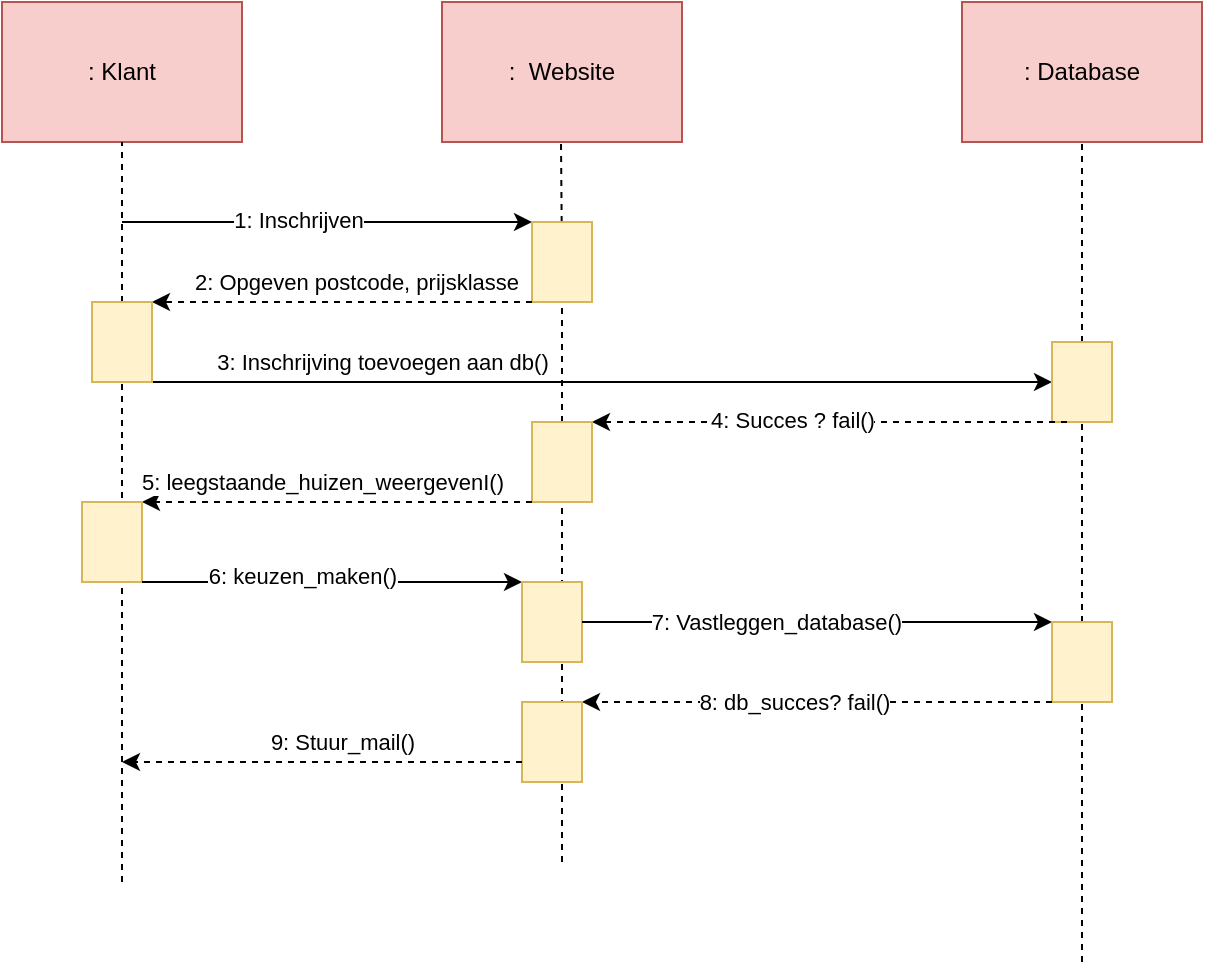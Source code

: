 <mxfile version="13.2.1" type="device"><diagram id="PH1F2WqdAwNGfJzrQwOQ" name="Page-1"><mxGraphModel dx="1422" dy="713" grid="1" gridSize="10" guides="1" tooltips="1" connect="1" arrows="1" fold="1" page="1" pageScale="1" pageWidth="827" pageHeight="1169" math="0" shadow="0"><root><mxCell id="0"/><mxCell id="1" parent="0"/><mxCell id="c299FqpN--D3TBNdD9HQ-1" value="" style="rounded=0;whiteSpace=wrap;html=1;fillColor=#f8cecc;strokeColor=#b85450;" vertex="1" parent="1"><mxGeometry x="40" y="40" width="120" height="70" as="geometry"/></mxCell><mxCell id="c299FqpN--D3TBNdD9HQ-2" value="" style="rounded=0;whiteSpace=wrap;html=1;fillColor=#f8cecc;strokeColor=#b85450;" vertex="1" parent="1"><mxGeometry x="260" y="40" width="120" height="70" as="geometry"/></mxCell><mxCell id="c299FqpN--D3TBNdD9HQ-3" value="" style="rounded=0;whiteSpace=wrap;html=1;fillColor=#f8cecc;strokeColor=#b85450;" vertex="1" parent="1"><mxGeometry x="520" y="40" width="120" height="70" as="geometry"/></mxCell><mxCell id="c299FqpN--D3TBNdD9HQ-4" value=": Klant" style="text;html=1;strokeColor=none;fillColor=none;align=center;verticalAlign=middle;whiteSpace=wrap;rounded=0;" vertex="1" parent="1"><mxGeometry x="80" y="65" width="40" height="20" as="geometry"/></mxCell><mxCell id="c299FqpN--D3TBNdD9HQ-5" value=":&amp;nbsp; Website" style="text;html=1;strokeColor=none;fillColor=none;align=center;verticalAlign=middle;whiteSpace=wrap;rounded=0;" vertex="1" parent="1"><mxGeometry x="285" y="65" width="70" height="20" as="geometry"/></mxCell><mxCell id="c299FqpN--D3TBNdD9HQ-6" value=": Database" style="text;html=1;strokeColor=none;fillColor=none;align=center;verticalAlign=middle;whiteSpace=wrap;rounded=0;" vertex="1" parent="1"><mxGeometry x="545" y="65" width="70" height="20" as="geometry"/></mxCell><mxCell id="c299FqpN--D3TBNdD9HQ-7" value="" style="endArrow=none;dashed=1;html=1;entryX=0.5;entryY=1;entryDx=0;entryDy=0;" edge="1" parent="1" source="c299FqpN--D3TBNdD9HQ-17" target="c299FqpN--D3TBNdD9HQ-1"><mxGeometry width="50" height="50" relative="1" as="geometry"><mxPoint x="100" y="410" as="sourcePoint"/><mxPoint x="440" y="340" as="targetPoint"/></mxGeometry></mxCell><mxCell id="c299FqpN--D3TBNdD9HQ-8" value="" style="endArrow=none;dashed=1;html=1;entryX=0.5;entryY=1;entryDx=0;entryDy=0;" edge="1" parent="1" source="c299FqpN--D3TBNdD9HQ-11"><mxGeometry width="50" height="50" relative="1" as="geometry"><mxPoint x="319.5" y="410" as="sourcePoint"/><mxPoint x="319.5" y="110" as="targetPoint"/></mxGeometry></mxCell><mxCell id="c299FqpN--D3TBNdD9HQ-9" value="" style="endArrow=classic;html=1;entryX=0;entryY=0;entryDx=0;entryDy=0;" edge="1" parent="1" target="c299FqpN--D3TBNdD9HQ-11"><mxGeometry width="50" height="50" relative="1" as="geometry"><mxPoint x="100" y="150" as="sourcePoint"/><mxPoint x="300" y="150" as="targetPoint"/></mxGeometry></mxCell><mxCell id="c299FqpN--D3TBNdD9HQ-10" value="1: Inschrijven" style="edgeLabel;html=1;align=center;verticalAlign=middle;resizable=0;points=[];" vertex="1" connectable="0" parent="c299FqpN--D3TBNdD9HQ-9"><mxGeometry x="-0.14" y="1" relative="1" as="geometry"><mxPoint as="offset"/></mxGeometry></mxCell><mxCell id="c299FqpN--D3TBNdD9HQ-11" value="" style="rounded=0;whiteSpace=wrap;html=1;fillColor=#fff2cc;strokeColor=#d6b656;" vertex="1" parent="1"><mxGeometry x="305" y="150" width="30" height="40" as="geometry"/></mxCell><mxCell id="c299FqpN--D3TBNdD9HQ-12" value="" style="endArrow=none;dashed=1;html=1;entryX=0.5;entryY=1;entryDx=0;entryDy=0;" edge="1" parent="1" source="c299FqpN--D3TBNdD9HQ-31" target="c299FqpN--D3TBNdD9HQ-11"><mxGeometry width="50" height="50" relative="1" as="geometry"><mxPoint x="319.5" y="410" as="sourcePoint"/><mxPoint x="319.5" y="110" as="targetPoint"/></mxGeometry></mxCell><mxCell id="c299FqpN--D3TBNdD9HQ-13" value="" style="endArrow=classic;html=1;exitX=0;exitY=1;exitDx=0;exitDy=0;dashed=1;entryX=1;entryY=0;entryDx=0;entryDy=0;" edge="1" parent="1" source="c299FqpN--D3TBNdD9HQ-11" target="c299FqpN--D3TBNdD9HQ-17"><mxGeometry width="50" height="50" relative="1" as="geometry"><mxPoint x="390" y="390" as="sourcePoint"/><mxPoint x="100" y="190" as="targetPoint"/></mxGeometry></mxCell><mxCell id="c299FqpN--D3TBNdD9HQ-14" value="2: Opgeven postcode, prijsklasse" style="edgeLabel;html=1;align=center;verticalAlign=middle;resizable=0;points=[];" vertex="1" connectable="0" parent="c299FqpN--D3TBNdD9HQ-13"><mxGeometry x="0.146" y="-4" relative="1" as="geometry"><mxPoint x="21" y="-6" as="offset"/></mxGeometry></mxCell><mxCell id="c299FqpN--D3TBNdD9HQ-15" value="" style="endArrow=classic;html=1;exitX=1;exitY=1;exitDx=0;exitDy=0;entryX=0;entryY=0.5;entryDx=0;entryDy=0;" edge="1" parent="1" source="c299FqpN--D3TBNdD9HQ-17" target="c299FqpN--D3TBNdD9HQ-26"><mxGeometry width="50" height="50" relative="1" as="geometry"><mxPoint x="390" y="390" as="sourcePoint"/><mxPoint x="300" y="230" as="targetPoint"/></mxGeometry></mxCell><mxCell id="c299FqpN--D3TBNdD9HQ-30" value="3: Inschrijving toevoegen aan db()" style="edgeLabel;html=1;align=center;verticalAlign=middle;resizable=0;points=[];" vertex="1" connectable="0" parent="c299FqpN--D3TBNdD9HQ-15"><mxGeometry x="-0.382" y="1" relative="1" as="geometry"><mxPoint x="-24" y="-9" as="offset"/></mxGeometry></mxCell><mxCell id="c299FqpN--D3TBNdD9HQ-17" value="" style="rounded=0;whiteSpace=wrap;html=1;fillColor=#fff2cc;strokeColor=#d6b656;" vertex="1" parent="1"><mxGeometry x="85" y="190" width="30" height="40" as="geometry"/></mxCell><mxCell id="c299FqpN--D3TBNdD9HQ-18" value="" style="endArrow=none;dashed=1;html=1;entryX=0.5;entryY=1;entryDx=0;entryDy=0;" edge="1" parent="1" target="c299FqpN--D3TBNdD9HQ-17"><mxGeometry width="50" height="50" relative="1" as="geometry"><mxPoint x="100" y="480" as="sourcePoint"/><mxPoint x="100" y="110" as="targetPoint"/></mxGeometry></mxCell><mxCell id="c299FqpN--D3TBNdD9HQ-23" value="" style="endArrow=none;dashed=1;html=1;" edge="1" parent="1" source="c299FqpN--D3TBNdD9HQ-26"><mxGeometry width="50" height="50" relative="1" as="geometry"><mxPoint x="580" y="400" as="sourcePoint"/><mxPoint x="580" y="109" as="targetPoint"/></mxGeometry></mxCell><mxCell id="c299FqpN--D3TBNdD9HQ-26" value="" style="rounded=0;whiteSpace=wrap;html=1;fillColor=#fff2cc;strokeColor=#d6b656;" vertex="1" parent="1"><mxGeometry x="565" y="210" width="30" height="40" as="geometry"/></mxCell><mxCell id="c299FqpN--D3TBNdD9HQ-29" value="" style="endArrow=none;dashed=1;html=1;" edge="1" parent="1" source="c299FqpN--D3TBNdD9HQ-44" target="c299FqpN--D3TBNdD9HQ-26"><mxGeometry width="50" height="50" relative="1" as="geometry"><mxPoint x="580" y="400" as="sourcePoint"/><mxPoint x="580" y="109" as="targetPoint"/></mxGeometry></mxCell><mxCell id="c299FqpN--D3TBNdD9HQ-32" value="" style="endArrow=classic;html=1;entryX=1;entryY=0;entryDx=0;entryDy=0;exitX=0.25;exitY=1;exitDx=0;exitDy=0;dashed=1;" edge="1" parent="1" source="c299FqpN--D3TBNdD9HQ-26" target="c299FqpN--D3TBNdD9HQ-31"><mxGeometry width="50" height="50" relative="1" as="geometry"><mxPoint x="390" y="390" as="sourcePoint"/><mxPoint x="440" y="340" as="targetPoint"/></mxGeometry></mxCell><mxCell id="c299FqpN--D3TBNdD9HQ-34" value="4: Succes ? fail()" style="edgeLabel;html=1;align=center;verticalAlign=middle;resizable=0;points=[];" vertex="1" connectable="0" parent="c299FqpN--D3TBNdD9HQ-32"><mxGeometry x="0.159" y="-1" relative="1" as="geometry"><mxPoint as="offset"/></mxGeometry></mxCell><mxCell id="c299FqpN--D3TBNdD9HQ-31" value="" style="rounded=0;whiteSpace=wrap;html=1;fillColor=#fff2cc;strokeColor=#d6b656;" vertex="1" parent="1"><mxGeometry x="305" y="250" width="30" height="40" as="geometry"/></mxCell><mxCell id="c299FqpN--D3TBNdD9HQ-35" value="" style="endArrow=none;dashed=1;html=1;entryX=0.5;entryY=1;entryDx=0;entryDy=0;" edge="1" parent="1" target="c299FqpN--D3TBNdD9HQ-31"><mxGeometry width="50" height="50" relative="1" as="geometry"><mxPoint x="320" y="470" as="sourcePoint"/><mxPoint x="320" y="190" as="targetPoint"/></mxGeometry></mxCell><mxCell id="c299FqpN--D3TBNdD9HQ-36" value="" style="endArrow=classic;html=1;exitX=0;exitY=1;exitDx=0;exitDy=0;dashed=1;" edge="1" parent="1" source="c299FqpN--D3TBNdD9HQ-31"><mxGeometry width="50" height="50" relative="1" as="geometry"><mxPoint x="257.5" y="310" as="sourcePoint"/><mxPoint x="110" y="290" as="targetPoint"/></mxGeometry></mxCell><mxCell id="c299FqpN--D3TBNdD9HQ-37" value="5: leegstaande_huizen_weergevenI()" style="edgeLabel;html=1;align=center;verticalAlign=middle;resizable=0;points=[];" vertex="1" connectable="0" parent="c299FqpN--D3TBNdD9HQ-36"><mxGeometry x="0.159" y="-1" relative="1" as="geometry"><mxPoint x="8" y="-9" as="offset"/></mxGeometry></mxCell><mxCell id="c299FqpN--D3TBNdD9HQ-39" value="" style="rounded=0;whiteSpace=wrap;html=1;fillColor=#fff2cc;strokeColor=#d6b656;" vertex="1" parent="1"><mxGeometry x="80" y="290" width="30" height="40" as="geometry"/></mxCell><mxCell id="c299FqpN--D3TBNdD9HQ-40" value="" style="endArrow=classic;html=1;entryX=0;entryY=0;entryDx=0;entryDy=0;exitX=1;exitY=1;exitDx=0;exitDy=0;" edge="1" parent="1" source="c299FqpN--D3TBNdD9HQ-39" target="c299FqpN--D3TBNdD9HQ-42"><mxGeometry width="50" height="50" relative="1" as="geometry"><mxPoint x="130" y="340" as="sourcePoint"/><mxPoint x="290" y="330" as="targetPoint"/></mxGeometry></mxCell><mxCell id="c299FqpN--D3TBNdD9HQ-41" value="6: keuzen_maken()" style="edgeLabel;html=1;align=center;verticalAlign=middle;resizable=0;points=[];" vertex="1" connectable="0" parent="c299FqpN--D3TBNdD9HQ-40"><mxGeometry x="-0.389" y="3" relative="1" as="geometry"><mxPoint x="22" as="offset"/></mxGeometry></mxCell><mxCell id="c299FqpN--D3TBNdD9HQ-42" value="" style="rounded=0;whiteSpace=wrap;html=1;fillColor=#fff2cc;strokeColor=#d6b656;" vertex="1" parent="1"><mxGeometry x="300" y="330" width="30" height="40" as="geometry"/></mxCell><mxCell id="c299FqpN--D3TBNdD9HQ-45" value="" style="endArrow=classic;html=1;exitX=1;exitY=0.5;exitDx=0;exitDy=0;entryX=0;entryY=0;entryDx=0;entryDy=0;" edge="1" parent="1" source="c299FqpN--D3TBNdD9HQ-42" target="c299FqpN--D3TBNdD9HQ-44"><mxGeometry width="50" height="50" relative="1" as="geometry"><mxPoint x="390" y="390" as="sourcePoint"/><mxPoint x="440" y="340" as="targetPoint"/></mxGeometry></mxCell><mxCell id="c299FqpN--D3TBNdD9HQ-47" value="7: Vastleggen_database()" style="edgeLabel;html=1;align=center;verticalAlign=middle;resizable=0;points=[];" vertex="1" connectable="0" parent="c299FqpN--D3TBNdD9HQ-45"><mxGeometry x="-0.174" relative="1" as="geometry"><mxPoint as="offset"/></mxGeometry></mxCell><mxCell id="c299FqpN--D3TBNdD9HQ-44" value="" style="rounded=0;whiteSpace=wrap;html=1;fillColor=#fff2cc;strokeColor=#d6b656;" vertex="1" parent="1"><mxGeometry x="565" y="350" width="30" height="40" as="geometry"/></mxCell><mxCell id="c299FqpN--D3TBNdD9HQ-46" value="" style="endArrow=none;dashed=1;html=1;" edge="1" parent="1" target="c299FqpN--D3TBNdD9HQ-44"><mxGeometry width="50" height="50" relative="1" as="geometry"><mxPoint x="580" y="520" as="sourcePoint"/><mxPoint x="580" y="250" as="targetPoint"/></mxGeometry></mxCell><mxCell id="c299FqpN--D3TBNdD9HQ-48" value="" style="endArrow=classic;html=1;exitX=0;exitY=1;exitDx=0;exitDy=0;entryX=1;entryY=0;entryDx=0;entryDy=0;dashed=1;" edge="1" parent="1" source="c299FqpN--D3TBNdD9HQ-44" target="c299FqpN--D3TBNdD9HQ-49"><mxGeometry width="50" height="50" relative="1" as="geometry"><mxPoint x="510" y="410" as="sourcePoint"/><mxPoint x="380" y="410" as="targetPoint"/></mxGeometry></mxCell><mxCell id="c299FqpN--D3TBNdD9HQ-52" value="8: db_succes? fail()" style="edgeLabel;html=1;align=center;verticalAlign=middle;resizable=0;points=[];" vertex="1" connectable="0" parent="c299FqpN--D3TBNdD9HQ-48"><mxGeometry x="0.098" relative="1" as="geometry"><mxPoint as="offset"/></mxGeometry></mxCell><mxCell id="c299FqpN--D3TBNdD9HQ-49" value="" style="rounded=0;whiteSpace=wrap;html=1;fillColor=#fff2cc;strokeColor=#d6b656;" vertex="1" parent="1"><mxGeometry x="300" y="390" width="30" height="40" as="geometry"/></mxCell><mxCell id="c299FqpN--D3TBNdD9HQ-53" value="" style="endArrow=classic;html=1;dashed=1;exitX=0;exitY=0.75;exitDx=0;exitDy=0;" edge="1" parent="1" source="c299FqpN--D3TBNdD9HQ-49"><mxGeometry width="50" height="50" relative="1" as="geometry"><mxPoint x="390" y="390" as="sourcePoint"/><mxPoint x="100" y="420" as="targetPoint"/></mxGeometry></mxCell><mxCell id="c299FqpN--D3TBNdD9HQ-54" value="9: Stuur_mail()" style="edgeLabel;html=1;align=center;verticalAlign=middle;resizable=0;points=[];" vertex="1" connectable="0" parent="c299FqpN--D3TBNdD9HQ-53"><mxGeometry x="-0.11" y="3" relative="1" as="geometry"><mxPoint x="-1" y="-13" as="offset"/></mxGeometry></mxCell></root></mxGraphModel></diagram></mxfile>